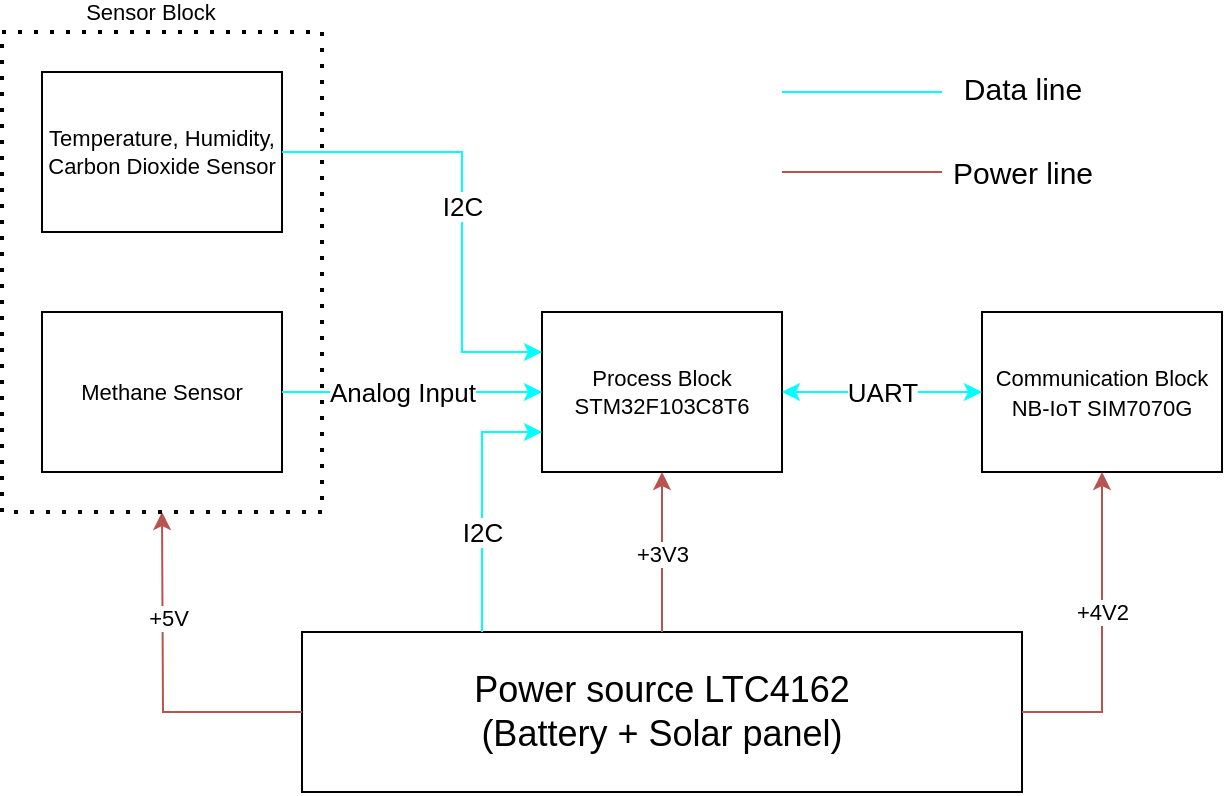 <mxfile version="24.2.0" type="github">
  <diagram name="Trang-1" id="wszEbrUYoofNr2Puhn1D">
    <mxGraphModel dx="868" dy="485" grid="1" gridSize="10" guides="1" tooltips="1" connect="1" arrows="1" fold="1" page="1" pageScale="1" pageWidth="827" pageHeight="1169" math="0" shadow="0">
      <root>
        <mxCell id="0" />
        <mxCell id="1" parent="0" />
        <mxCell id="eQCYtkuC7nbkRMiBcqjl-1" value="&lt;font style=&quot;font-size: 18px;&quot;&gt;Power source LTC4162&lt;/font&gt;&lt;div&gt;&lt;font style=&quot;font-size: 18px;&quot;&gt;(Battery + Solar panel)&lt;/font&gt;&lt;/div&gt;" style="rounded=0;whiteSpace=wrap;html=1;" parent="1" vertex="1">
          <mxGeometry x="200" y="440" width="360" height="80" as="geometry" />
        </mxCell>
        <mxCell id="eQCYtkuC7nbkRMiBcqjl-5" value="" style="edgeStyle=orthogonalEdgeStyle;rounded=0;orthogonalLoop=1;jettySize=auto;html=1;exitX=0;exitY=0.5;exitDx=0;exitDy=0;fillColor=#f8cecc;gradientColor=#ea6b66;strokeColor=#b85450;" parent="1" source="eQCYtkuC7nbkRMiBcqjl-1" edge="1">
          <mxGeometry relative="1" as="geometry">
            <Array as="points" />
            <mxPoint x="99.5" y="480" as="sourcePoint" />
            <mxPoint x="130" y="380" as="targetPoint" />
          </mxGeometry>
        </mxCell>
        <mxCell id="pGBGi0vny768YRediHE3-17" value="+5V" style="edgeLabel;html=1;align=center;verticalAlign=middle;resizable=0;points=[];" parent="eQCYtkuC7nbkRMiBcqjl-5" vertex="1" connectable="0">
          <mxGeometry x="0.379" y="-2" relative="1" as="geometry">
            <mxPoint as="offset" />
          </mxGeometry>
        </mxCell>
        <mxCell id="eQCYtkuC7nbkRMiBcqjl-4" value="&lt;font style=&quot;font-size: 11px;&quot;&gt;Methane Sensor&lt;/font&gt;" style="whiteSpace=wrap;html=1;rounded=0;fontSize=11;" parent="1" vertex="1">
          <mxGeometry x="70" y="280" width="120" height="80" as="geometry" />
        </mxCell>
        <mxCell id="eQCYtkuC7nbkRMiBcqjl-6" value="&lt;span style=&quot;font-size: 11px;&quot;&gt;Process Block&lt;br style=&quot;font-size: 11px;&quot;&gt;STM32F103C8T6&lt;br style=&quot;font-size: 11px;&quot;&gt;&lt;/span&gt;" style="whiteSpace=wrap;html=1;rounded=0;fontSize=11;" parent="1" vertex="1">
          <mxGeometry x="320" y="280" width="120" height="80" as="geometry" />
        </mxCell>
        <mxCell id="eQCYtkuC7nbkRMiBcqjl-8" value="&lt;font style=&quot;font-size: 11px;&quot;&gt;Communication Block&lt;br&gt;NB-IoT SIM7070G&lt;br&gt;&lt;/font&gt;" style="whiteSpace=wrap;html=1;rounded=0;" parent="1" vertex="1">
          <mxGeometry x="540" y="280" width="120" height="80" as="geometry" />
        </mxCell>
        <mxCell id="zZHvQ5DF7Thb-Ciblgxm-5" value="" style="edgeStyle=orthogonalEdgeStyle;rounded=0;orthogonalLoop=1;jettySize=auto;html=1;entryX=0.5;entryY=1;entryDx=0;entryDy=0;exitX=1;exitY=0.5;exitDx=0;exitDy=0;fillColor=#f8cecc;gradientColor=#ea6b66;strokeColor=#b85450;" parent="1" source="eQCYtkuC7nbkRMiBcqjl-1" target="eQCYtkuC7nbkRMiBcqjl-8" edge="1">
          <mxGeometry relative="1" as="geometry">
            <Array as="points" />
            <mxPoint x="210" y="490" as="sourcePoint" />
            <mxPoint x="150" y="370" as="targetPoint" />
          </mxGeometry>
        </mxCell>
        <mxCell id="HHp14SFNo4yfRmHItonF-1" value="+4V2" style="edgeLabel;html=1;align=center;verticalAlign=middle;resizable=0;points=[];" vertex="1" connectable="0" parent="zZHvQ5DF7Thb-Ciblgxm-5">
          <mxGeometry x="0.352" y="-4" relative="1" as="geometry">
            <mxPoint x="-4" y="18" as="offset" />
          </mxGeometry>
        </mxCell>
        <mxCell id="zZHvQ5DF7Thb-Ciblgxm-6" value="" style="edgeStyle=orthogonalEdgeStyle;rounded=0;orthogonalLoop=1;jettySize=auto;html=1;entryX=0.5;entryY=1;entryDx=0;entryDy=0;exitX=0.5;exitY=0;exitDx=0;exitDy=0;fillColor=#f8cecc;gradientColor=#ea6b66;strokeColor=#b85450;" parent="1" source="eQCYtkuC7nbkRMiBcqjl-1" target="eQCYtkuC7nbkRMiBcqjl-6" edge="1">
          <mxGeometry relative="1" as="geometry">
            <Array as="points" />
            <mxPoint x="630" y="491" as="sourcePoint" />
            <mxPoint x="630" y="370" as="targetPoint" />
          </mxGeometry>
        </mxCell>
        <mxCell id="pGBGi0vny768YRediHE3-16" value="+3V3" style="edgeLabel;html=1;align=center;verticalAlign=middle;resizable=0;points=[];" parent="zZHvQ5DF7Thb-Ciblgxm-6" vertex="1" connectable="0">
          <mxGeometry x="0.19" y="1" relative="1" as="geometry">
            <mxPoint x="1" y="8" as="offset" />
          </mxGeometry>
        </mxCell>
        <mxCell id="zZHvQ5DF7Thb-Ciblgxm-7" value="" style="endArrow=classic;html=1;rounded=0;exitX=1;exitY=0.5;exitDx=0;exitDy=0;entryX=0;entryY=0.5;entryDx=0;entryDy=0;fillColor=#dae8fc;gradientColor=#7ea6e0;strokeColor=#00FFFF;" parent="1" source="eQCYtkuC7nbkRMiBcqjl-4" target="eQCYtkuC7nbkRMiBcqjl-6" edge="1">
          <mxGeometry width="50" height="50" relative="1" as="geometry">
            <mxPoint x="390" y="310" as="sourcePoint" />
            <mxPoint x="440" y="260" as="targetPoint" />
          </mxGeometry>
        </mxCell>
        <mxCell id="zZHvQ5DF7Thb-Ciblgxm-8" value="&lt;font style=&quot;font-size: 13px;&quot;&gt;Analog Input&lt;/font&gt;" style="edgeLabel;html=1;align=center;verticalAlign=middle;resizable=0;points=[];fontColor=#000000;fontSize=9;" parent="zZHvQ5DF7Thb-Ciblgxm-7" vertex="1" connectable="0">
          <mxGeometry x="-0.304" y="3" relative="1" as="geometry">
            <mxPoint x="15" y="3" as="offset" />
          </mxGeometry>
        </mxCell>
        <mxCell id="zZHvQ5DF7Thb-Ciblgxm-12" value="" style="endArrow=classic;startArrow=classic;html=1;rounded=0;entryX=0;entryY=0.5;entryDx=0;entryDy=0;exitX=1;exitY=0.5;exitDx=0;exitDy=0;strokeColor=#00FFFF;" parent="1" source="eQCYtkuC7nbkRMiBcqjl-6" target="eQCYtkuC7nbkRMiBcqjl-8" edge="1">
          <mxGeometry width="50" height="50" relative="1" as="geometry">
            <mxPoint x="390" y="300" as="sourcePoint" />
            <mxPoint x="440" y="250" as="targetPoint" />
          </mxGeometry>
        </mxCell>
        <mxCell id="zZHvQ5DF7Thb-Ciblgxm-13" value="&lt;font style=&quot;font-size: 13px;&quot;&gt;UART&lt;/font&gt;" style="edgeLabel;html=1;align=center;verticalAlign=middle;resizable=0;points=[];fontSize=9;fontColor=#000000;" parent="zZHvQ5DF7Thb-Ciblgxm-12" vertex="1" connectable="0">
          <mxGeometry x="0.076" y="-1" relative="1" as="geometry">
            <mxPoint x="-4" y="-1" as="offset" />
          </mxGeometry>
        </mxCell>
        <mxCell id="zZHvQ5DF7Thb-Ciblgxm-15" value="" style="endArrow=none;html=1;rounded=0;strokeColor=#00FFFF;" parent="1" edge="1">
          <mxGeometry width="50" height="50" relative="1" as="geometry">
            <mxPoint x="440" y="170" as="sourcePoint" />
            <mxPoint x="520" y="170" as="targetPoint" />
          </mxGeometry>
        </mxCell>
        <mxCell id="zZHvQ5DF7Thb-Ciblgxm-17" value="Data line" style="edgeLabel;html=1;align=center;verticalAlign=middle;resizable=0;points=[];fontSize=15;" parent="zZHvQ5DF7Thb-Ciblgxm-15" vertex="1" connectable="0">
          <mxGeometry x="0.445" y="2" relative="1" as="geometry">
            <mxPoint x="62" as="offset" />
          </mxGeometry>
        </mxCell>
        <mxCell id="zZHvQ5DF7Thb-Ciblgxm-16" value="" style="endArrow=none;html=1;rounded=0;fillColor=#f8cecc;gradientColor=#ea6b66;strokeColor=#b85450;" parent="1" edge="1">
          <mxGeometry width="50" height="50" relative="1" as="geometry">
            <mxPoint x="440" y="210" as="sourcePoint" />
            <mxPoint x="520" y="210" as="targetPoint" />
          </mxGeometry>
        </mxCell>
        <mxCell id="zZHvQ5DF7Thb-Ciblgxm-18" value="Power line" style="edgeLabel;html=1;align=center;verticalAlign=middle;resizable=0;points=[];fontSize=15;" parent="zZHvQ5DF7Thb-Ciblgxm-16" vertex="1" connectable="0">
          <mxGeometry x="0.37" y="3" relative="1" as="geometry">
            <mxPoint x="65" y="3" as="offset" />
          </mxGeometry>
        </mxCell>
        <mxCell id="pGBGi0vny768YRediHE3-10" value="&lt;font style=&quot;font-size: 11px;&quot;&gt;Temperature, Humidity, Carbon Dioxide Sensor&lt;/font&gt;" style="whiteSpace=wrap;html=1;rounded=0;fontSize=11;" parent="1" vertex="1">
          <mxGeometry x="70" y="160" width="120" height="80" as="geometry" />
        </mxCell>
        <mxCell id="pGBGi0vny768YRediHE3-11" value="" style="endArrow=none;dashed=1;html=1;dashPattern=1 3;strokeWidth=2;rounded=0;" parent="1" edge="1">
          <mxGeometry width="50" height="50" relative="1" as="geometry">
            <mxPoint x="50" y="140" as="sourcePoint" />
            <mxPoint x="50" y="140" as="targetPoint" />
            <Array as="points">
              <mxPoint x="210" y="140" />
              <mxPoint x="210" y="380" />
              <mxPoint x="50" y="380" />
            </Array>
          </mxGeometry>
        </mxCell>
        <mxCell id="pGBGi0vny768YRediHE3-15" value="Sensor Block" style="edgeLabel;html=1;align=center;verticalAlign=middle;resizable=0;points=[];" parent="pGBGi0vny768YRediHE3-11" vertex="1" connectable="0">
          <mxGeometry x="-0.844" y="-1" relative="1" as="geometry">
            <mxPoint x="11" y="-11" as="offset" />
          </mxGeometry>
        </mxCell>
        <mxCell id="pGBGi0vny768YRediHE3-13" value="" style="endArrow=classic;html=1;rounded=0;exitX=1;exitY=0.5;exitDx=0;exitDy=0;entryX=0;entryY=0.25;entryDx=0;entryDy=0;fillColor=#dae8fc;gradientColor=#7ea6e0;strokeColor=#00FFFF;" parent="1" source="pGBGi0vny768YRediHE3-10" target="eQCYtkuC7nbkRMiBcqjl-6" edge="1">
          <mxGeometry width="50" height="50" relative="1" as="geometry">
            <mxPoint x="230" y="330" as="sourcePoint" />
            <mxPoint x="330" y="330" as="targetPoint" />
            <Array as="points">
              <mxPoint x="280" y="200" />
              <mxPoint x="280" y="300" />
            </Array>
          </mxGeometry>
        </mxCell>
        <mxCell id="pGBGi0vny768YRediHE3-14" value="&lt;font style=&quot;font-size: 13px;&quot;&gt;I2C&lt;/font&gt;" style="edgeLabel;html=1;align=center;verticalAlign=middle;resizable=0;points=[];fontColor=#000000;fontSize=9;" parent="pGBGi0vny768YRediHE3-13" vertex="1" connectable="0">
          <mxGeometry x="-0.304" y="3" relative="1" as="geometry">
            <mxPoint x="10" y="30" as="offset" />
          </mxGeometry>
        </mxCell>
        <mxCell id="HHp14SFNo4yfRmHItonF-4" value="" style="endArrow=classic;html=1;rounded=0;exitX=0.25;exitY=0;exitDx=0;exitDy=0;entryX=0;entryY=0.75;entryDx=0;entryDy=0;fillColor=#dae8fc;gradientColor=#7ea6e0;strokeColor=#00FFFF;" edge="1" parent="1" source="eQCYtkuC7nbkRMiBcqjl-1" target="eQCYtkuC7nbkRMiBcqjl-6">
          <mxGeometry width="50" height="50" relative="1" as="geometry">
            <mxPoint x="220" y="360" as="sourcePoint" />
            <mxPoint x="350" y="360" as="targetPoint" />
            <Array as="points">
              <mxPoint x="290" y="340" />
            </Array>
          </mxGeometry>
        </mxCell>
        <mxCell id="HHp14SFNo4yfRmHItonF-5" value="&lt;font style=&quot;font-size: 13px;&quot;&gt;I2C&lt;/font&gt;" style="edgeLabel;html=1;align=center;verticalAlign=middle;resizable=0;points=[];fontColor=#000000;fontSize=9;" vertex="1" connectable="0" parent="HHp14SFNo4yfRmHItonF-4">
          <mxGeometry x="-0.304" y="3" relative="1" as="geometry">
            <mxPoint x="3" y="-5" as="offset" />
          </mxGeometry>
        </mxCell>
      </root>
    </mxGraphModel>
  </diagram>
</mxfile>
